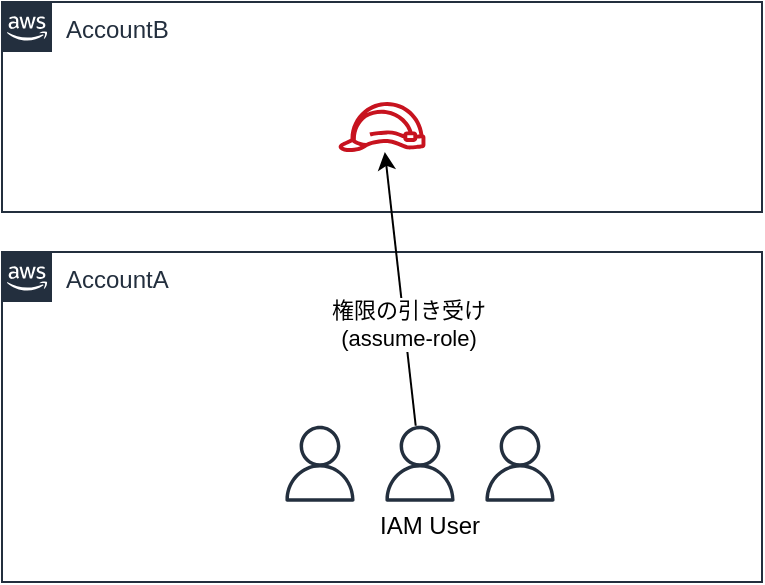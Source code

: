 <mxfile version="13.3.9" type="device"><diagram id="KNNZjqJQtLO8ZY-kth7m" name="Page-1"><mxGraphModel dx="1106" dy="830" grid="1" gridSize="10" guides="1" tooltips="1" connect="1" arrows="1" fold="1" page="1" pageScale="1" pageWidth="827" pageHeight="1169" math="0" shadow="0"><root><mxCell id="0"/><mxCell id="1" parent="0"/><mxCell id="0oeHjkMB-Dc7mRKvywHe-1" value="AccountA" style="points=[[0,0],[0.25,0],[0.5,0],[0.75,0],[1,0],[1,0.25],[1,0.5],[1,0.75],[1,1],[0.75,1],[0.5,1],[0.25,1],[0,1],[0,0.75],[0,0.5],[0,0.25]];outlineConnect=0;gradientColor=none;html=1;whiteSpace=wrap;fontSize=12;fontStyle=0;shape=mxgraph.aws4.group;grIcon=mxgraph.aws4.group_aws_cloud_alt;strokeColor=#232F3E;fillColor=none;verticalAlign=top;align=left;spacingLeft=30;fontColor=#232F3E;dashed=0;" vertex="1" parent="1"><mxGeometry x="150" y="365" width="380" height="165" as="geometry"/></mxCell><mxCell id="0oeHjkMB-Dc7mRKvywHe-2" value="AccountB" style="points=[[0,0],[0.25,0],[0.5,0],[0.75,0],[1,0],[1,0.25],[1,0.5],[1,0.75],[1,1],[0.75,1],[0.5,1],[0.25,1],[0,1],[0,0.75],[0,0.5],[0,0.25]];outlineConnect=0;gradientColor=none;html=1;whiteSpace=wrap;fontSize=12;fontStyle=0;shape=mxgraph.aws4.group;grIcon=mxgraph.aws4.group_aws_cloud_alt;strokeColor=#232F3E;fillColor=none;verticalAlign=top;align=left;spacingLeft=30;fontColor=#232F3E;dashed=0;" vertex="1" parent="1"><mxGeometry x="150" y="240" width="380" height="105" as="geometry"/></mxCell><mxCell id="0oeHjkMB-Dc7mRKvywHe-3" value="" style="outlineConnect=0;fontColor=#232F3E;gradientColor=none;fillColor=#C7131F;strokeColor=none;dashed=0;verticalLabelPosition=bottom;verticalAlign=top;align=center;html=1;fontSize=12;fontStyle=0;aspect=fixed;pointerEvents=1;shape=mxgraph.aws4.role;" vertex="1" parent="1"><mxGeometry x="317.85" y="290" width="44.31" height="25" as="geometry"/></mxCell><mxCell id="0oeHjkMB-Dc7mRKvywHe-4" value="" style="outlineConnect=0;fontColor=#232F3E;gradientColor=none;fillColor=#232F3E;strokeColor=none;dashed=0;verticalLabelPosition=bottom;verticalAlign=top;align=center;html=1;fontSize=12;fontStyle=0;aspect=fixed;pointerEvents=1;shape=mxgraph.aws4.user;" vertex="1" parent="1"><mxGeometry x="290" y="451.88" width="38" height="38" as="geometry"/></mxCell><mxCell id="0oeHjkMB-Dc7mRKvywHe-5" value="" style="outlineConnect=0;fontColor=#232F3E;gradientColor=none;fillColor=#232F3E;strokeColor=none;dashed=0;verticalLabelPosition=bottom;verticalAlign=top;align=center;html=1;fontSize=12;fontStyle=0;aspect=fixed;pointerEvents=1;shape=mxgraph.aws4.user;" vertex="1" parent="1"><mxGeometry x="340" y="451.88" width="38" height="38" as="geometry"/></mxCell><mxCell id="0oeHjkMB-Dc7mRKvywHe-6" value="" style="outlineConnect=0;fontColor=#232F3E;gradientColor=none;fillColor=#232F3E;strokeColor=none;dashed=0;verticalLabelPosition=bottom;verticalAlign=top;align=center;html=1;fontSize=12;fontStyle=0;aspect=fixed;pointerEvents=1;shape=mxgraph.aws4.user;" vertex="1" parent="1"><mxGeometry x="390" y="451.88" width="38" height="38" as="geometry"/></mxCell><mxCell id="0oeHjkMB-Dc7mRKvywHe-7" value="IAM User" style="text;html=1;strokeColor=none;fillColor=none;align=center;verticalAlign=middle;whiteSpace=wrap;rounded=0;" vertex="1" parent="1"><mxGeometry x="317.85" y="491.88" width="92" height="20" as="geometry"/></mxCell><mxCell id="0oeHjkMB-Dc7mRKvywHe-8" value="" style="endArrow=classic;html=1;" edge="1" parent="1" source="0oeHjkMB-Dc7mRKvywHe-5" target="0oeHjkMB-Dc7mRKvywHe-3"><mxGeometry width="50" height="50" relative="1" as="geometry"><mxPoint x="390" y="290" as="sourcePoint"/><mxPoint x="440" y="240" as="targetPoint"/></mxGeometry></mxCell><mxCell id="0oeHjkMB-Dc7mRKvywHe-9" value="権限の引き受け&lt;br&gt;(assume-role)" style="edgeLabel;html=1;align=center;verticalAlign=middle;resizable=0;points=[];" vertex="1" connectable="0" parent="0oeHjkMB-Dc7mRKvywHe-8"><mxGeometry x="-0.26" y="-2" relative="1" as="geometry"><mxPoint as="offset"/></mxGeometry></mxCell></root></mxGraphModel></diagram></mxfile>